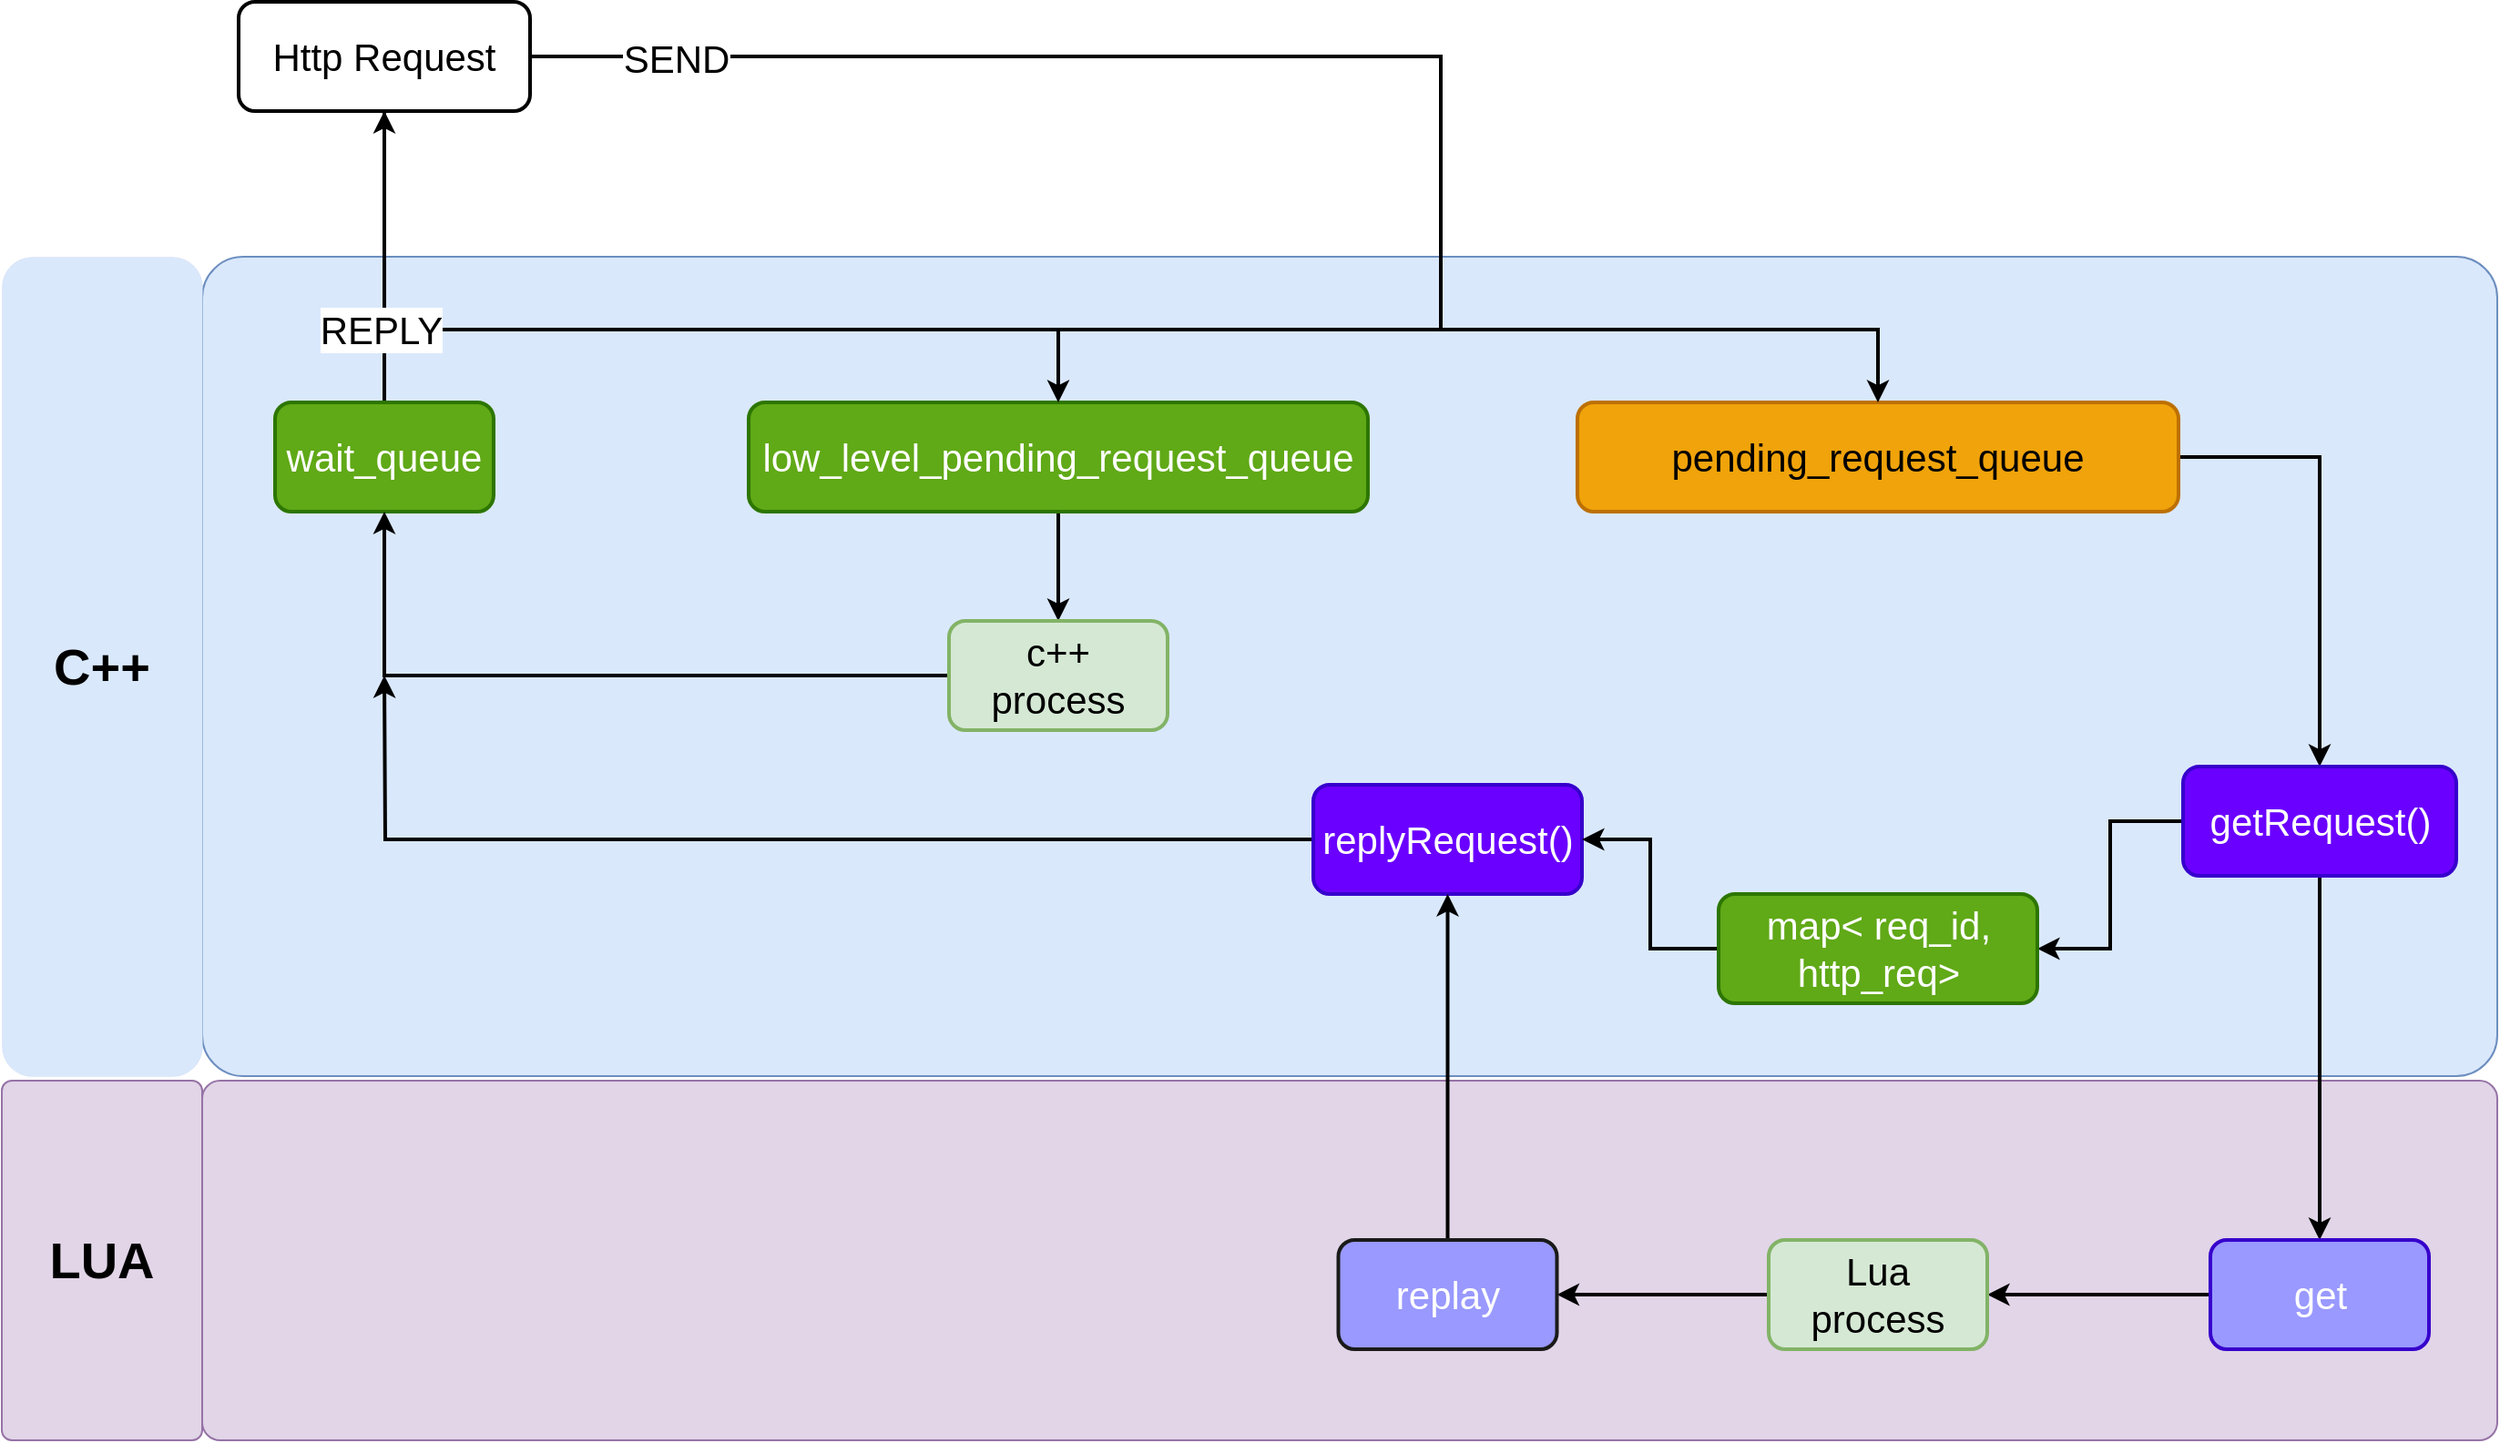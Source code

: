 <mxfile version="20.3.0" type="github">
  <diagram id="JShtXEyegTJHompjyWO9" name="第 1 页">
    <mxGraphModel dx="2327" dy="2431" grid="1" gridSize="10" guides="1" tooltips="1" connect="1" arrows="1" fold="1" page="1" pageScale="1" pageWidth="827" pageHeight="1169" math="0" shadow="0">
      <root>
        <mxCell id="0" />
        <mxCell id="1" parent="0" />
        <mxCell id="NhnFLNv8PCH_-zZ34Y96-18" value="" style="rounded=1;whiteSpace=wrap;html=1;fontSize=21;fillColor=#dae8fc;strokeColor=#6c8ebf;strokeWidth=1;arcSize=5;" vertex="1" parent="1">
          <mxGeometry x="-70" y="110" width="1260" height="450" as="geometry" />
        </mxCell>
        <mxCell id="NhnFLNv8PCH_-zZ34Y96-19" value="" style="rounded=1;whiteSpace=wrap;html=1;fontSize=21;fillColor=#e1d5e7;strokeColor=#9673a6;strokeWidth=1;arcSize=5;" vertex="1" parent="1">
          <mxGeometry x="-70" y="562.5" width="1260" height="197.5" as="geometry" />
        </mxCell>
        <mxCell id="NhnFLNv8PCH_-zZ34Y96-25" style="edgeStyle=orthogonalEdgeStyle;rounded=0;orthogonalLoop=1;jettySize=auto;html=1;entryX=0.5;entryY=0;entryDx=0;entryDy=0;fontSize=21;strokeWidth=2;" edge="1" parent="1" source="NhnFLNv8PCH_-zZ34Y96-1" target="NhnFLNv8PCH_-zZ34Y96-20">
          <mxGeometry relative="1" as="geometry" />
        </mxCell>
        <mxCell id="NhnFLNv8PCH_-zZ34Y96-1" value="low_level_pending_request_queue&lt;br style=&quot;font-size: 21px;&quot;&gt;" style="rounded=1;whiteSpace=wrap;html=1;fontSize=21;fillColor=#60a917;fontColor=#ffffff;strokeColor=#2D7600;strokeWidth=2;" vertex="1" parent="1">
          <mxGeometry x="230" y="190" width="340" height="60" as="geometry" />
        </mxCell>
        <mxCell id="NhnFLNv8PCH_-zZ34Y96-28" style="edgeStyle=orthogonalEdgeStyle;rounded=0;orthogonalLoop=1;jettySize=auto;html=1;entryX=0.5;entryY=0;entryDx=0;entryDy=0;fontSize=21;strokeWidth=2;" edge="1" parent="1" source="NhnFLNv8PCH_-zZ34Y96-3" target="NhnFLNv8PCH_-zZ34Y96-8">
          <mxGeometry relative="1" as="geometry" />
        </mxCell>
        <mxCell id="NhnFLNv8PCH_-zZ34Y96-3" value="pending_request_queue" style="rounded=1;whiteSpace=wrap;html=1;fontSize=21;fillColor=#f0a30a;fontColor=#000000;strokeColor=#BD7000;strokeWidth=2;" vertex="1" parent="1">
          <mxGeometry x="685" y="190" width="330" height="60" as="geometry" />
        </mxCell>
        <mxCell id="NhnFLNv8PCH_-zZ34Y96-5" style="edgeStyle=orthogonalEdgeStyle;rounded=0;orthogonalLoop=1;jettySize=auto;html=1;fontSize=21;strokeWidth=2;" edge="1" parent="1" source="NhnFLNv8PCH_-zZ34Y96-4">
          <mxGeometry relative="1" as="geometry">
            <mxPoint x="400" y="190" as="targetPoint" />
            <Array as="points">
              <mxPoint x="610" y="150" />
              <mxPoint x="400" y="150" />
            </Array>
          </mxGeometry>
        </mxCell>
        <mxCell id="NhnFLNv8PCH_-zZ34Y96-7" style="edgeStyle=orthogonalEdgeStyle;rounded=0;orthogonalLoop=1;jettySize=auto;html=1;fontSize=21;entryX=0.5;entryY=0;entryDx=0;entryDy=0;strokeWidth=2;" edge="1" parent="1" source="NhnFLNv8PCH_-zZ34Y96-4" target="NhnFLNv8PCH_-zZ34Y96-3">
          <mxGeometry relative="1" as="geometry">
            <mxPoint x="839" y="181" as="targetPoint" />
            <Array as="points">
              <mxPoint x="610" y="150" />
              <mxPoint x="839" y="150" />
            </Array>
          </mxGeometry>
        </mxCell>
        <mxCell id="NhnFLNv8PCH_-zZ34Y96-32" value="SEND" style="edgeLabel;html=1;align=center;verticalAlign=middle;resizable=0;points=[];fontSize=21;" vertex="1" connectable="0" parent="NhnFLNv8PCH_-zZ34Y96-7">
          <mxGeometry x="-0.712" y="-5" relative="1" as="geometry">
            <mxPoint x="139" y="-154" as="offset" />
          </mxGeometry>
        </mxCell>
        <mxCell id="NhnFLNv8PCH_-zZ34Y96-4" value="Http Request" style="rounded=1;whiteSpace=wrap;html=1;fontSize=21;strokeWidth=2;" vertex="1" parent="1">
          <mxGeometry x="-50" y="-30" width="160" height="60" as="geometry" />
        </mxCell>
        <mxCell id="NhnFLNv8PCH_-zZ34Y96-14" style="edgeStyle=orthogonalEdgeStyle;rounded=0;orthogonalLoop=1;jettySize=auto;html=1;entryX=0.5;entryY=0;entryDx=0;entryDy=0;fontSize=21;strokeWidth=2;" edge="1" parent="1" source="NhnFLNv8PCH_-zZ34Y96-8" target="NhnFLNv8PCH_-zZ34Y96-11">
          <mxGeometry relative="1" as="geometry" />
        </mxCell>
        <mxCell id="NhnFLNv8PCH_-zZ34Y96-15" style="edgeStyle=orthogonalEdgeStyle;rounded=0;orthogonalLoop=1;jettySize=auto;html=1;entryX=1;entryY=0.5;entryDx=0;entryDy=0;fontSize=21;strokeWidth=2;" edge="1" parent="1" source="NhnFLNv8PCH_-zZ34Y96-8" target="NhnFLNv8PCH_-zZ34Y96-10">
          <mxGeometry relative="1" as="geometry" />
        </mxCell>
        <mxCell id="NhnFLNv8PCH_-zZ34Y96-8" value="getRequest()" style="rounded=1;whiteSpace=wrap;html=1;fontSize=21;fillColor=#6a00ff;fontColor=#ffffff;strokeColor=#3700CC;strokeWidth=2;" vertex="1" parent="1">
          <mxGeometry x="1017.5" y="390" width="150" height="60" as="geometry" />
        </mxCell>
        <mxCell id="NhnFLNv8PCH_-zZ34Y96-27" style="edgeStyle=orthogonalEdgeStyle;rounded=0;orthogonalLoop=1;jettySize=auto;html=1;fontSize=21;strokeWidth=2;" edge="1" parent="1" source="NhnFLNv8PCH_-zZ34Y96-9">
          <mxGeometry relative="1" as="geometry">
            <mxPoint x="30" y="340" as="targetPoint" />
          </mxGeometry>
        </mxCell>
        <mxCell id="NhnFLNv8PCH_-zZ34Y96-9" value="replyRequest()" style="rounded=1;whiteSpace=wrap;html=1;fontSize=21;fillColor=#6a00ff;fontColor=#ffffff;strokeColor=#3700CC;strokeWidth=2;" vertex="1" parent="1">
          <mxGeometry x="540" y="400" width="147.5" height="60" as="geometry" />
        </mxCell>
        <mxCell id="NhnFLNv8PCH_-zZ34Y96-22" style="edgeStyle=orthogonalEdgeStyle;rounded=0;orthogonalLoop=1;jettySize=auto;html=1;entryX=1;entryY=0.5;entryDx=0;entryDy=0;fontSize=21;strokeWidth=2;" edge="1" parent="1" source="NhnFLNv8PCH_-zZ34Y96-10" target="NhnFLNv8PCH_-zZ34Y96-9">
          <mxGeometry relative="1" as="geometry" />
        </mxCell>
        <mxCell id="NhnFLNv8PCH_-zZ34Y96-10" value="map&amp;lt; req_id, http_req&amp;gt;" style="rounded=1;whiteSpace=wrap;html=1;fontSize=21;fillColor=#60a917;fontColor=#ffffff;strokeColor=#2D7600;strokeWidth=2;" vertex="1" parent="1">
          <mxGeometry x="762.5" y="460" width="175" height="60" as="geometry" />
        </mxCell>
        <mxCell id="NhnFLNv8PCH_-zZ34Y96-23" style="edgeStyle=orthogonalEdgeStyle;rounded=0;orthogonalLoop=1;jettySize=auto;html=1;fontSize=21;strokeWidth=2;" edge="1" parent="1" source="NhnFLNv8PCH_-zZ34Y96-11" target="NhnFLNv8PCH_-zZ34Y96-12">
          <mxGeometry relative="1" as="geometry" />
        </mxCell>
        <mxCell id="NhnFLNv8PCH_-zZ34Y96-11" value="get" style="rounded=1;whiteSpace=wrap;html=1;fontSize=21;fillColor=#9999FF;strokeColor=#3700CC;strokeWidth=2;fontColor=#ffffff;" vertex="1" parent="1">
          <mxGeometry x="1032.5" y="650" width="120" height="60" as="geometry" />
        </mxCell>
        <mxCell id="NhnFLNv8PCH_-zZ34Y96-24" style="edgeStyle=orthogonalEdgeStyle;rounded=0;orthogonalLoop=1;jettySize=auto;html=1;entryX=1;entryY=0.5;entryDx=0;entryDy=0;fontSize=21;strokeWidth=2;" edge="1" parent="1" source="NhnFLNv8PCH_-zZ34Y96-12" target="NhnFLNv8PCH_-zZ34Y96-13">
          <mxGeometry relative="1" as="geometry" />
        </mxCell>
        <mxCell id="NhnFLNv8PCH_-zZ34Y96-12" value="Lua&lt;br style=&quot;font-size: 21px;&quot;&gt;process" style="rounded=1;whiteSpace=wrap;html=1;fontSize=21;fillColor=#d5e8d4;strokeColor=#82b366;strokeWidth=2;" vertex="1" parent="1">
          <mxGeometry x="790" y="650" width="120" height="60" as="geometry" />
        </mxCell>
        <mxCell id="NhnFLNv8PCH_-zZ34Y96-16" style="edgeStyle=orthogonalEdgeStyle;rounded=0;orthogonalLoop=1;jettySize=auto;html=1;entryX=0.5;entryY=1;entryDx=0;entryDy=0;fontSize=21;strokeWidth=2;" edge="1" parent="1" source="NhnFLNv8PCH_-zZ34Y96-13" target="NhnFLNv8PCH_-zZ34Y96-9">
          <mxGeometry relative="1" as="geometry" />
        </mxCell>
        <mxCell id="NhnFLNv8PCH_-zZ34Y96-13" value="replay" style="rounded=1;whiteSpace=wrap;html=1;fontSize=21;fillColor=#9999FF;strokeColor=#1A1A1A;strokeWidth=2;fontColor=#ffffff;" vertex="1" parent="1">
          <mxGeometry x="553.75" y="650" width="120" height="60" as="geometry" />
        </mxCell>
        <mxCell id="NhnFLNv8PCH_-zZ34Y96-30" style="edgeStyle=orthogonalEdgeStyle;rounded=0;orthogonalLoop=1;jettySize=auto;html=1;strokeWidth=2;fontSize=21;entryX=0.5;entryY=1;entryDx=0;entryDy=0;" edge="1" parent="1" source="NhnFLNv8PCH_-zZ34Y96-17" target="NhnFLNv8PCH_-zZ34Y96-4">
          <mxGeometry relative="1" as="geometry">
            <mxPoint x="30" y="70" as="targetPoint" />
          </mxGeometry>
        </mxCell>
        <mxCell id="NhnFLNv8PCH_-zZ34Y96-33" value="REPLY" style="edgeLabel;html=1;align=center;verticalAlign=middle;resizable=0;points=[];fontSize=21;" vertex="1" connectable="0" parent="NhnFLNv8PCH_-zZ34Y96-30">
          <mxGeometry x="-0.258" y="2" relative="1" as="geometry">
            <mxPoint y="19" as="offset" />
          </mxGeometry>
        </mxCell>
        <mxCell id="NhnFLNv8PCH_-zZ34Y96-17" value="wait_queue" style="rounded=1;whiteSpace=wrap;html=1;fontSize=21;fillColor=#60a917;fontColor=#ffffff;strokeColor=#2D7600;strokeWidth=2;" vertex="1" parent="1">
          <mxGeometry x="-30" y="190" width="120" height="60" as="geometry" />
        </mxCell>
        <mxCell id="NhnFLNv8PCH_-zZ34Y96-26" style="edgeStyle=orthogonalEdgeStyle;rounded=0;orthogonalLoop=1;jettySize=auto;html=1;entryX=0.5;entryY=1;entryDx=0;entryDy=0;fontSize=21;strokeWidth=2;" edge="1" parent="1" source="NhnFLNv8PCH_-zZ34Y96-20" target="NhnFLNv8PCH_-zZ34Y96-17">
          <mxGeometry relative="1" as="geometry" />
        </mxCell>
        <mxCell id="NhnFLNv8PCH_-zZ34Y96-20" value="c++ &lt;br style=&quot;font-size: 21px;&quot;&gt;process" style="rounded=1;whiteSpace=wrap;html=1;fontSize=21;fillColor=#d5e8d4;strokeColor=#82b366;strokeWidth=2;" vertex="1" parent="1">
          <mxGeometry x="340" y="310" width="120" height="60" as="geometry" />
        </mxCell>
        <mxCell id="NhnFLNv8PCH_-zZ34Y96-34" value="C++" style="rounded=1;whiteSpace=wrap;html=1;strokeWidth=0;fontSize=28;fillColor=#dae8fc;strokeColor=#6c8ebf;fontStyle=1" vertex="1" parent="1">
          <mxGeometry x="-180" y="110" width="110" height="450" as="geometry" />
        </mxCell>
        <mxCell id="NhnFLNv8PCH_-zZ34Y96-35" value="LUA" style="rounded=1;whiteSpace=wrap;html=1;fontSize=28;fillColor=#e1d5e7;strokeColor=#9673a6;strokeWidth=1;arcSize=5;fontStyle=1" vertex="1" parent="1">
          <mxGeometry x="-180" y="562.5" width="110" height="197.5" as="geometry" />
        </mxCell>
      </root>
    </mxGraphModel>
  </diagram>
</mxfile>
